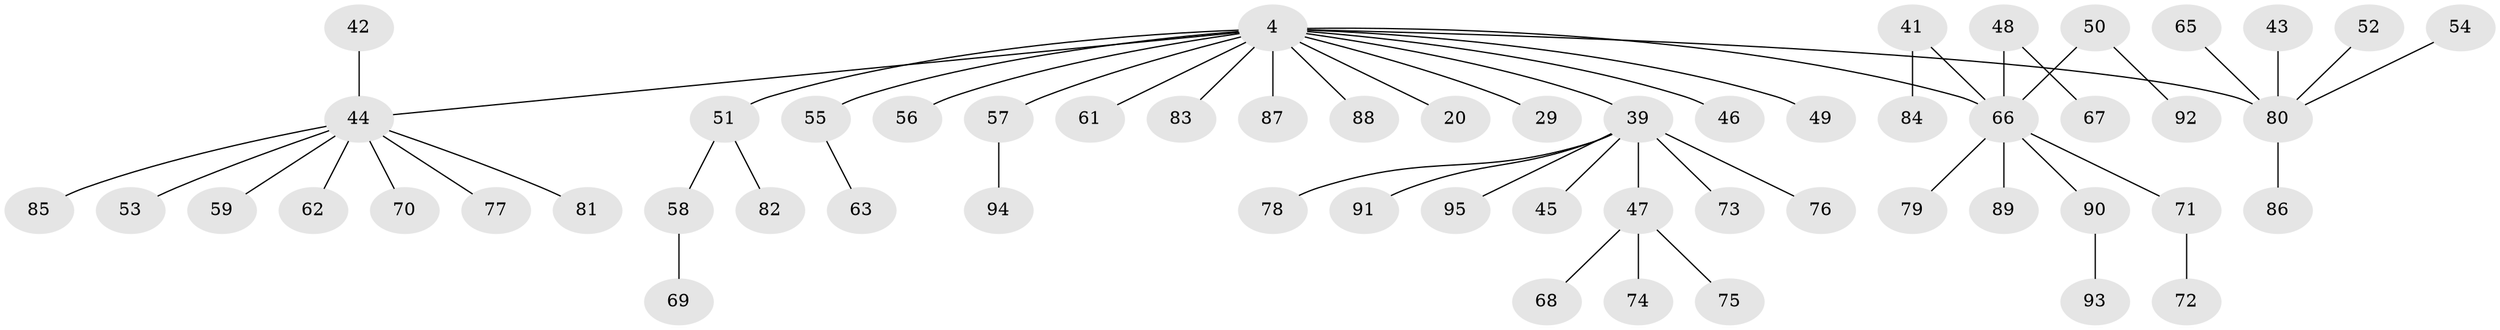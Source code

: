 // original degree distribution, {6: 0.021052631578947368, 5: 0.010526315789473684, 17: 0.010526315789473684, 3: 0.10526315789473684, 4: 0.042105263157894736, 9: 0.021052631578947368, 2: 0.11578947368421053, 7: 0.010526315789473684, 1: 0.6631578947368421}
// Generated by graph-tools (version 1.1) at 2025/51/03/04/25 21:51:26]
// undirected, 57 vertices, 56 edges
graph export_dot {
graph [start="1"]
  node [color=gray90,style=filled];
  4;
  20;
  29;
  39 [super="+38"];
  41;
  42;
  43;
  44 [super="+10"];
  45;
  46;
  47;
  48 [super="+40"];
  49;
  50 [super="+28"];
  51 [super="+9"];
  52;
  53;
  54;
  55 [super="+8"];
  56;
  57;
  58;
  59;
  61;
  62;
  63;
  65;
  66 [super="+60+34+35"];
  67;
  68;
  69;
  70;
  71;
  72;
  73;
  74;
  75;
  76;
  77;
  78;
  79;
  80 [super="+64"];
  81;
  82;
  83;
  84;
  85;
  86;
  87;
  88;
  89;
  90;
  91;
  92;
  93;
  94;
  95;
  4 -- 20;
  4 -- 29;
  4 -- 46;
  4 -- 49;
  4 -- 51 [weight=2];
  4 -- 56;
  4 -- 57;
  4 -- 61;
  4 -- 83;
  4 -- 87;
  4 -- 88;
  4 -- 44;
  4 -- 55;
  4 -- 66;
  4 -- 80;
  4 -- 39;
  39 -- 73;
  39 -- 76;
  39 -- 45;
  39 -- 78;
  39 -- 47;
  39 -- 91;
  39 -- 95;
  41 -- 84;
  41 -- 66;
  42 -- 44;
  43 -- 80;
  44 -- 53;
  44 -- 62;
  44 -- 77;
  44 -- 81;
  44 -- 85;
  44 -- 70;
  44 -- 59;
  47 -- 68;
  47 -- 74;
  47 -- 75;
  48 -- 67;
  48 -- 66;
  50 -- 92;
  50 -- 66;
  51 -- 58;
  51 -- 82;
  52 -- 80;
  54 -- 80;
  55 -- 63;
  57 -- 94;
  58 -- 69;
  65 -- 80;
  66 -- 71;
  66 -- 79;
  66 -- 89;
  66 -- 90;
  71 -- 72;
  80 -- 86;
  90 -- 93;
}
